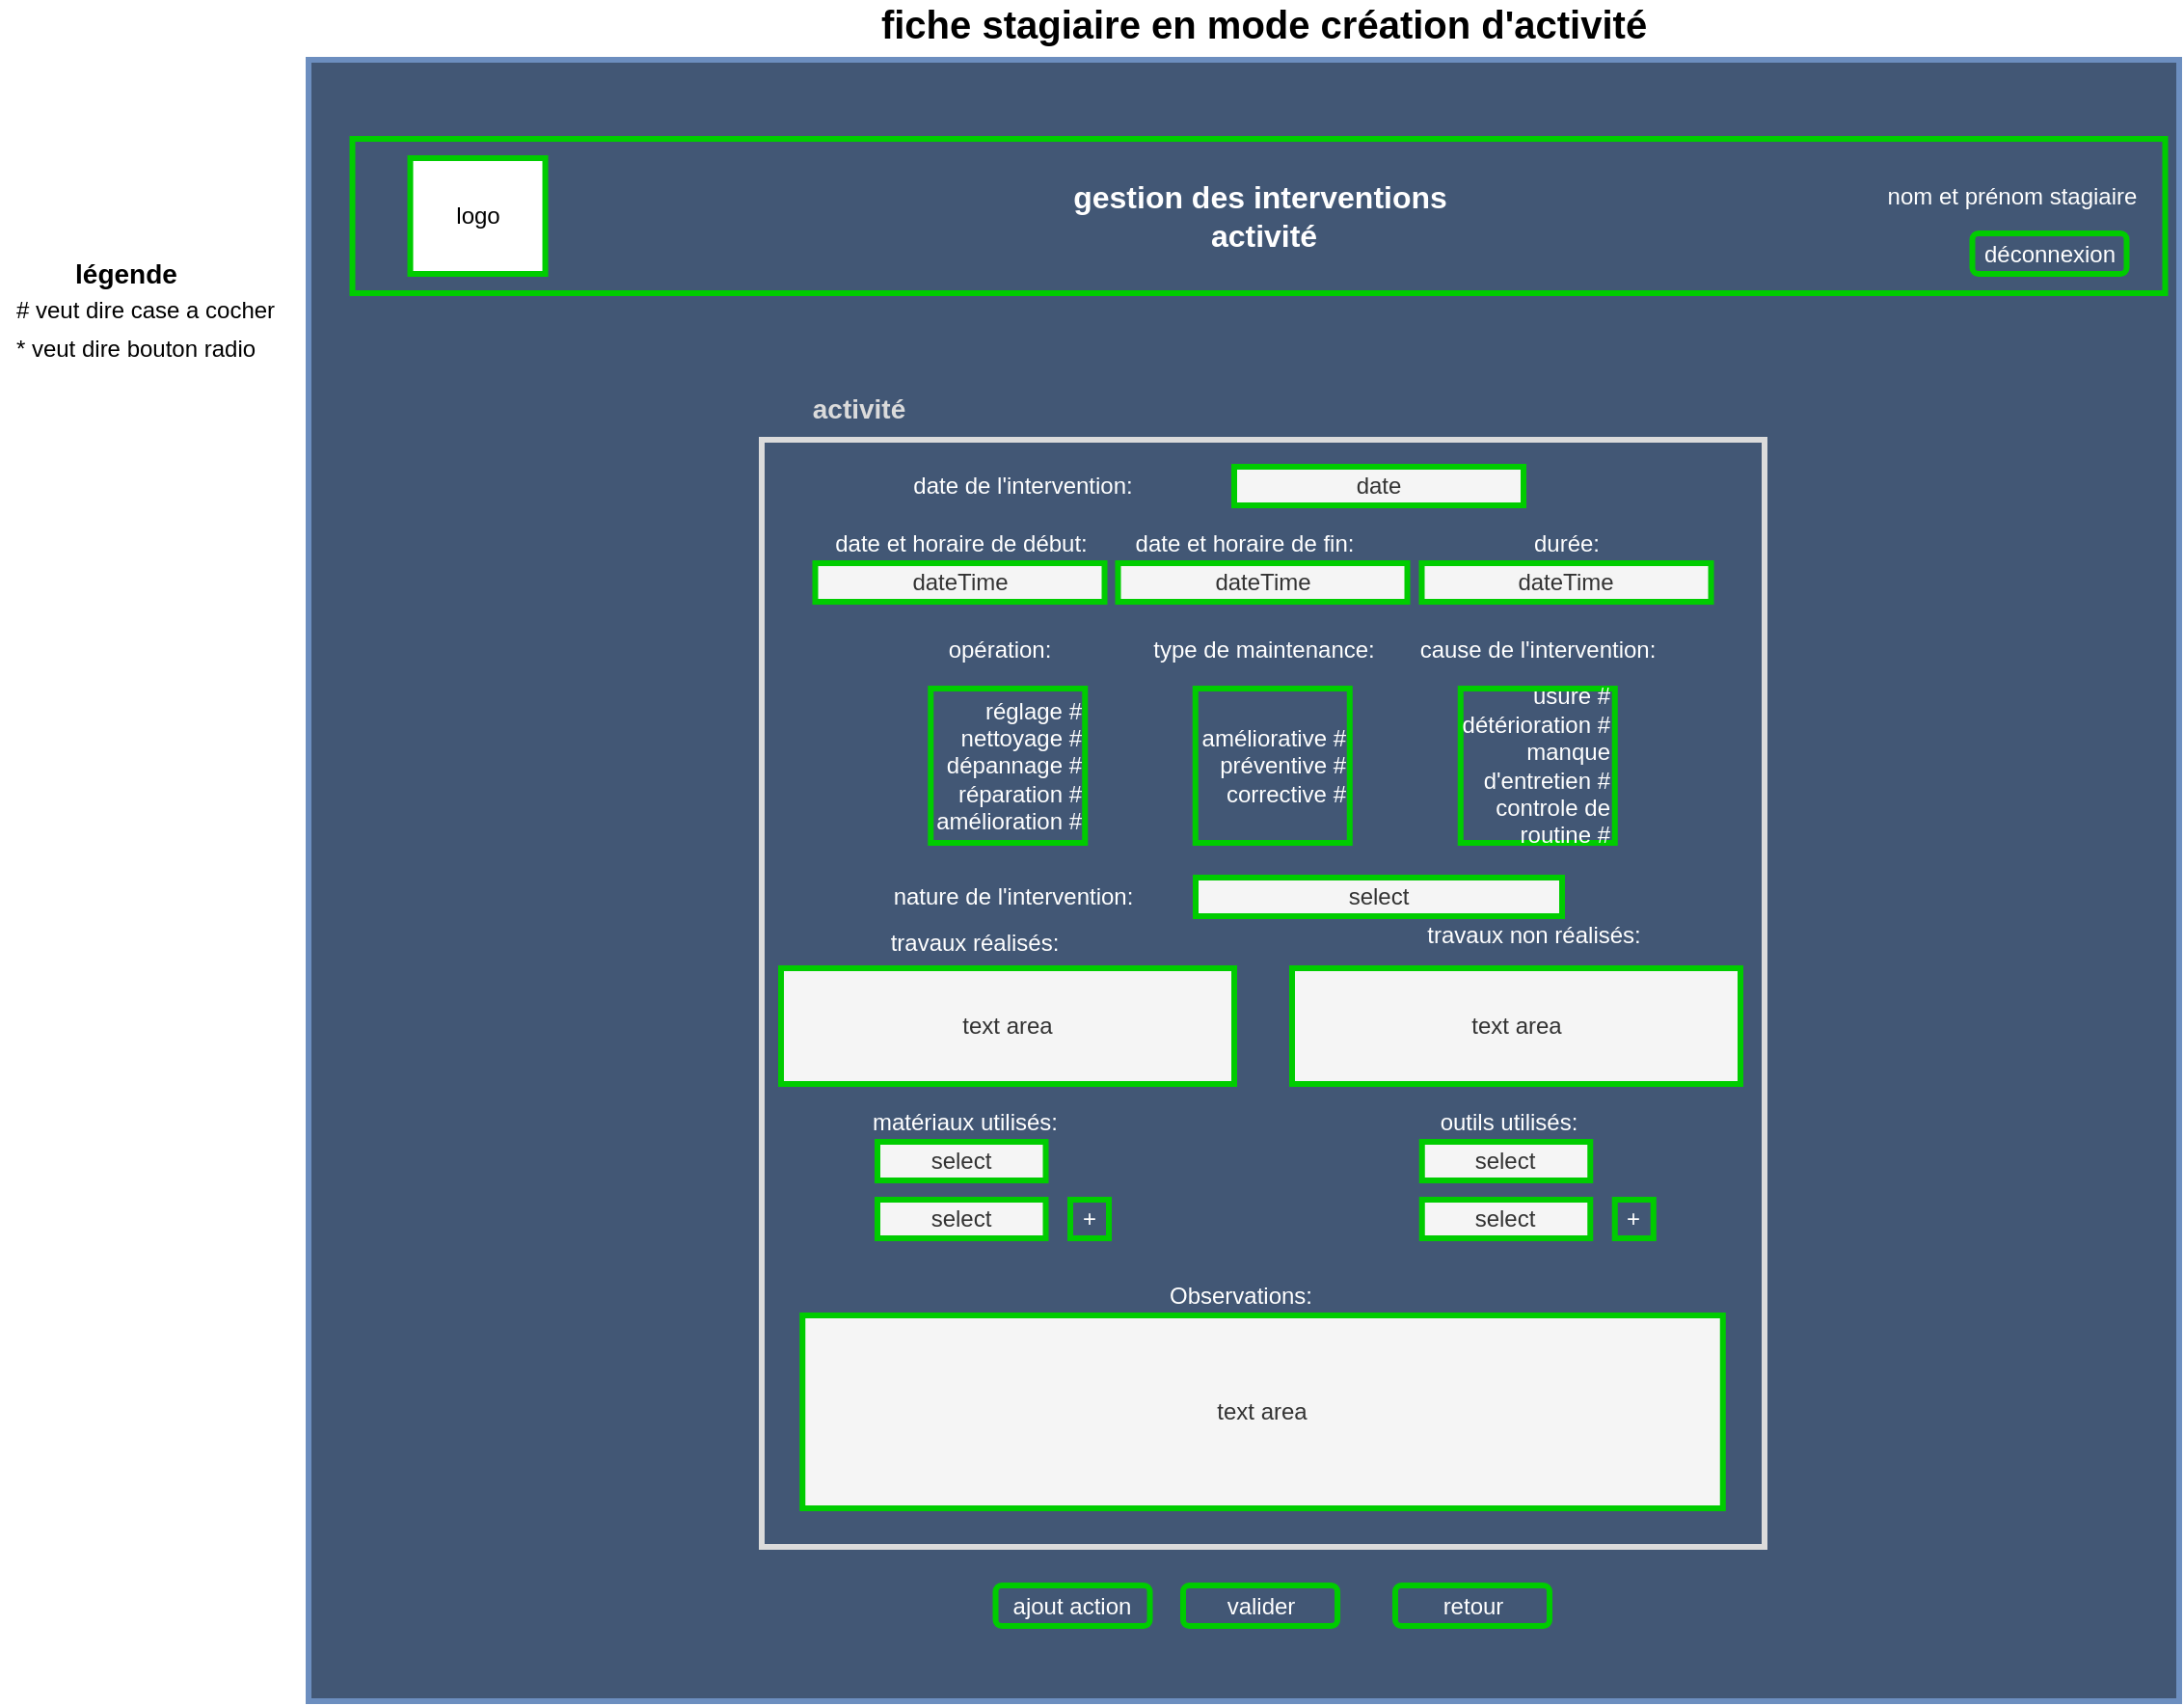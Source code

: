 <mxfile version="14.4.3" type="device"><diagram id="tv3QOq-MICWlFI4omKUR" name="Page-1"><mxGraphModel dx="1422" dy="762" grid="1" gridSize="10" guides="1" tooltips="1" connect="1" arrows="1" fold="1" page="1" pageScale="1" pageWidth="2500" pageHeight="2500" math="0" shadow="0"><root><mxCell id="0"/><mxCell id="1" parent="0"/><mxCell id="bz115-KL983n83hMZGC7-15" value="" style="rounded=0;whiteSpace=wrap;html=1;strokeWidth=3;strokeColor=#6C8EBF;fillColor=#425775;" parent="1" vertex="1"><mxGeometry x="390" y="49" width="970" height="851" as="geometry"/></mxCell><mxCell id="bz115-KL983n83hMZGC7-28" value="valider" style="rounded=1;whiteSpace=wrap;html=1;strokeWidth=3;fillColor=#425775;strokeColor=#00CC00;fontColor=#FFFFFF;" parent="1" vertex="1"><mxGeometry x="843.51" y="840" width="80" height="21" as="geometry"/></mxCell><mxCell id="bz115-KL983n83hMZGC7-29" value="" style="rounded=0;whiteSpace=wrap;html=1;strokeWidth=3;fillColor=#425775;strokeColor=#DBDBDB;" parent="1" vertex="1"><mxGeometry x="625" y="246" width="520" height="574" as="geometry"/></mxCell><mxCell id="bz115-KL983n83hMZGC7-30" value="&lt;font color=&quot;#ffffff&quot;&gt;date de l'intervention:&lt;/font&gt;" style="text;html=1;align=center;verticalAlign=middle;resizable=0;points=[];autosize=1;" parent="1" vertex="1"><mxGeometry x="695" y="260" width="130" height="20" as="geometry"/></mxCell><mxCell id="bz115-KL983n83hMZGC7-34" value="&lt;font color=&quot;#ffffff&quot;&gt;travaux réalisés:&lt;/font&gt;" style="text;html=1;align=center;verticalAlign=middle;resizable=0;points=[];autosize=1;" parent="1" vertex="1"><mxGeometry x="685" y="497" width="100" height="20" as="geometry"/></mxCell><mxCell id="bz115-KL983n83hMZGC7-35" value="date" style="rounded=0;whiteSpace=wrap;html=1;strokeWidth=3;fillColor=#f5f5f5;fontColor=#333333;strokeColor=#00CC00;" parent="1" vertex="1"><mxGeometry x="870" y="260" width="150" height="20" as="geometry"/></mxCell><mxCell id="bz115-KL983n83hMZGC7-38" value="&lt;font color=&quot;#dbdbdb&quot;&gt;&lt;span style=&quot;font-size: 14px&quot;&gt;&lt;b&gt;activité&lt;/b&gt;&lt;/span&gt;&lt;/font&gt;" style="text;html=1;align=center;verticalAlign=middle;resizable=0;points=[];autosize=1;" parent="1" vertex="1"><mxGeometry x="645" y="220" width="60" height="20" as="geometry"/></mxCell><mxCell id="bz115-KL983n83hMZGC7-40" value="select" style="rounded=0;whiteSpace=wrap;html=1;strokeWidth=3;fillColor=#f5f5f5;fontColor=#333333;strokeColor=#00CC00;" parent="1" vertex="1"><mxGeometry x="850" y="473" width="190" height="20" as="geometry"/></mxCell><mxCell id="bz115-KL983n83hMZGC7-43" value="&lt;font color=&quot;#ffffff&quot;&gt;travaux non réalisés:&lt;/font&gt;" style="text;html=1;align=center;verticalAlign=middle;resizable=0;points=[];autosize=1;" parent="1" vertex="1"><mxGeometry x="960" y="493" width="130" height="20" as="geometry"/></mxCell><mxCell id="bz115-KL983n83hMZGC7-45" value="text area" style="rounded=0;whiteSpace=wrap;html=1;strokeWidth=3;fillColor=#f5f5f5;fontColor=#333333;strokeColor=#00CC00;" parent="1" vertex="1"><mxGeometry x="635" y="520" width="235" height="60" as="geometry"/></mxCell><mxCell id="bz115-KL983n83hMZGC7-46" value="text area" style="rounded=0;whiteSpace=wrap;html=1;strokeWidth=3;fillColor=#f5f5f5;fontColor=#333333;strokeColor=#00CC00;" parent="1" vertex="1"><mxGeometry x="900" y="520" width="232.5" height="60" as="geometry"/></mxCell><mxCell id="bz115-KL983n83hMZGC7-47" value="nature de l'intervention:" style="text;html=1;align=center;verticalAlign=middle;resizable=0;points=[];autosize=1;fontColor=#FFFFFF;" parent="1" vertex="1"><mxGeometry x="685" y="473" width="140" height="20" as="geometry"/></mxCell><mxCell id="bz115-KL983n83hMZGC7-48" value="&lt;font color=&quot;#ffffff&quot;&gt;date et horaire de début:&lt;/font&gt;" style="text;html=1;align=center;verticalAlign=middle;resizable=0;points=[];autosize=1;" parent="1" vertex="1"><mxGeometry x="652.75" y="290" width="150" height="20" as="geometry"/></mxCell><mxCell id="bz115-KL983n83hMZGC7-49" value="dateTime" style="rounded=0;whiteSpace=wrap;html=1;strokeWidth=3;fillColor=#f5f5f5;fontColor=#333333;strokeColor=#00CC00;" parent="1" vertex="1"><mxGeometry x="652.75" y="310" width="150" height="20" as="geometry"/></mxCell><mxCell id="bz115-KL983n83hMZGC7-50" value="&lt;font color=&quot;#ffffff&quot;&gt;date et horaire de fin:&lt;/font&gt;" style="text;html=1;align=center;verticalAlign=middle;resizable=0;points=[];autosize=1;" parent="1" vertex="1"><mxGeometry x="809.75" y="290" width="130" height="20" as="geometry"/></mxCell><mxCell id="bz115-KL983n83hMZGC7-51" value="dateTime" style="rounded=0;whiteSpace=wrap;html=1;strokeWidth=3;fillColor=#f5f5f5;fontColor=#333333;strokeColor=#00CC00;" parent="1" vertex="1"><mxGeometry x="809.75" y="310" width="150" height="20" as="geometry"/></mxCell><mxCell id="bz115-KL983n83hMZGC7-53" value="&lt;font color=&quot;#ffffff&quot;&gt;durée:&lt;/font&gt;" style="text;html=1;align=center;verticalAlign=middle;resizable=0;points=[];autosize=1;" parent="1" vertex="1"><mxGeometry x="1017.25" y="290" width="50" height="20" as="geometry"/></mxCell><mxCell id="bz115-KL983n83hMZGC7-54" value="dateTime" style="rounded=0;whiteSpace=wrap;html=1;strokeWidth=3;fillColor=#f5f5f5;fontColor=#333333;strokeColor=#00CC00;" parent="1" vertex="1"><mxGeometry x="967.25" y="310" width="150" height="20" as="geometry"/></mxCell><mxCell id="bz115-KL983n83hMZGC7-55" value="" style="rounded=0;whiteSpace=wrap;html=1;strokeColor=#00CC00;strokeWidth=3;fillColor=#425775;fontColor=#FFFFFF;" parent="1" vertex="1"><mxGeometry x="412.75" y="90" width="940" height="80" as="geometry"/></mxCell><mxCell id="bz115-KL983n83hMZGC7-56" value="&lt;font color=&quot;#000000&quot;&gt;logo&lt;/font&gt;" style="rounded=0;whiteSpace=wrap;html=1;strokeColor=#00CC00;strokeWidth=3;fontColor=#FFFFFF;fillColor=#FFFFFF;" parent="1" vertex="1"><mxGeometry x="442.75" y="100" width="70" height="60" as="geometry"/></mxCell><mxCell id="bz115-KL983n83hMZGC7-57" value="déconnexion" style="rounded=1;whiteSpace=wrap;html=1;strokeWidth=3;fillColor=#425775;strokeColor=#00CC00;fontColor=#FFFFFF;" parent="1" vertex="1"><mxGeometry x="1252.75" y="139" width="80" height="21" as="geometry"/></mxCell><mxCell id="bz115-KL983n83hMZGC7-59" value="nom et prénom stagiaire" style="text;html=1;align=center;verticalAlign=middle;resizable=0;points=[];autosize=1;fontColor=#FFFFFF;" parent="1" vertex="1"><mxGeometry x="1202.75" y="110" width="140" height="20" as="geometry"/></mxCell><mxCell id="bz115-KL983n83hMZGC7-60" value="retour" style="rounded=1;whiteSpace=wrap;html=1;strokeWidth=3;fillColor=#425775;strokeColor=#00CC00;fontColor=#FFFFFF;" parent="1" vertex="1"><mxGeometry x="953.51" y="840" width="80" height="21" as="geometry"/></mxCell><mxCell id="bz115-KL983n83hMZGC7-61" value="&lt;font style=&quot;font-size: 16px&quot;&gt;&lt;b&gt;gestion des interventions&lt;/b&gt;&lt;/font&gt;" style="text;html=1;align=center;verticalAlign=middle;resizable=0;points=[];autosize=1;fontColor=#FFFFFF;" parent="1" vertex="1"><mxGeometry x="777.75" y="110" width="210" height="20" as="geometry"/></mxCell><mxCell id="bz115-KL983n83hMZGC7-62" value="&lt;font style=&quot;font-size: 16px&quot;&gt;&lt;b&gt;activité&lt;/b&gt;&lt;/font&gt;" style="text;html=1;align=center;verticalAlign=middle;resizable=0;points=[];autosize=1;fontColor=#FFFFFF;" parent="1" vertex="1"><mxGeometry x="850" y="130" width="70" height="20" as="geometry"/></mxCell><mxCell id="bz115-KL983n83hMZGC7-66" value="&lt;font color=&quot;#000000&quot; size=&quot;1&quot;&gt;&lt;b style=&quot;font-size: 20px&quot;&gt;fiche stagiaire en mode création d'activité&lt;/b&gt;&lt;/font&gt;" style="text;html=1;align=center;verticalAlign=middle;resizable=0;points=[];autosize=1;fontColor=#FFFFFF;" parent="1" vertex="1"><mxGeometry x="680" y="20" width="410" height="20" as="geometry"/></mxCell><mxCell id="bz115-KL983n83hMZGC7-113" value="réglage #&lt;br&gt;nettoyage #&lt;br&gt;dépannage #&lt;br&gt;réparation #&lt;br&gt;amélioration #" style="whiteSpace=wrap;html=1;aspect=fixed;strokeColor=#00CC00;strokeWidth=3;fontColor=#FFFFFF;fillColor=#425775;align=right;" parent="1" vertex="1"><mxGeometry x="712.63" y="375" width="80" height="80" as="geometry"/></mxCell><mxCell id="bz115-KL983n83hMZGC7-114" value="améliorative #&lt;br&gt;préventive #&lt;br&gt;corrective #" style="whiteSpace=wrap;html=1;aspect=fixed;strokeColor=#00CC00;strokeWidth=3;fontColor=#FFFFFF;fillColor=#425775;align=right;" parent="1" vertex="1"><mxGeometry x="849.88" y="375" width="80" height="80" as="geometry"/></mxCell><mxCell id="bz115-KL983n83hMZGC7-115" value="usure #&lt;br&gt;détérioration #&lt;br&gt;manque d'entretien #&lt;br&gt;controle de routine #" style="whiteSpace=wrap;html=1;aspect=fixed;strokeColor=#00CC00;strokeWidth=3;fontColor=#FFFFFF;fillColor=#425775;align=right;" parent="1" vertex="1"><mxGeometry x="987.38" y="375" width="80" height="80" as="geometry"/></mxCell><mxCell id="bz115-KL983n83hMZGC7-116" value="opération:" style="text;html=1;align=center;verticalAlign=middle;resizable=0;points=[];autosize=1;fontColor=#FFFFFF;" parent="1" vertex="1"><mxGeometry x="712.63" y="345" width="70" height="20" as="geometry"/></mxCell><mxCell id="bz115-KL983n83hMZGC7-117" value="type de maintenance:" style="text;html=1;align=center;verticalAlign=middle;resizable=0;points=[];autosize=1;fontColor=#FFFFFF;" parent="1" vertex="1"><mxGeometry x="820.38" y="345" width="130" height="20" as="geometry"/></mxCell><mxCell id="bz115-KL983n83hMZGC7-118" value="cause de l'intervention:" style="text;html=1;align=center;verticalAlign=middle;resizable=0;points=[];autosize=1;fontColor=#FFFFFF;" parent="1" vertex="1"><mxGeometry x="957.38" y="345" width="140" height="20" as="geometry"/></mxCell><mxCell id="bz115-KL983n83hMZGC7-125" value="matériaux utilisés:" style="text;html=1;align=center;verticalAlign=middle;resizable=0;points=[];autosize=1;fontColor=#FFFFFF;" parent="1" vertex="1"><mxGeometry x="675" y="590" width="110" height="20" as="geometry"/></mxCell><mxCell id="bz115-KL983n83hMZGC7-126" value="select" style="rounded=0;whiteSpace=wrap;html=1;strokeWidth=3;fillColor=#f5f5f5;fontColor=#333333;strokeColor=#00CC00;" parent="1" vertex="1"><mxGeometry x="685" y="610" width="87.25" height="20" as="geometry"/></mxCell><mxCell id="bz115-KL983n83hMZGC7-128" value="select" style="rounded=0;whiteSpace=wrap;html=1;strokeWidth=3;fillColor=#f5f5f5;fontColor=#333333;strokeColor=#00CC00;" parent="1" vertex="1"><mxGeometry x="685" y="640" width="87.25" height="20" as="geometry"/></mxCell><mxCell id="bz115-KL983n83hMZGC7-129" value="+" style="whiteSpace=wrap;html=1;aspect=fixed;strokeColor=#00CC00;strokeWidth=3;fillColor=#425775;fontColor=#FFFFFF;" parent="1" vertex="1"><mxGeometry x="785" y="640" width="20" height="20" as="geometry"/></mxCell><mxCell id="bz115-KL983n83hMZGC7-130" value="outils utilisés:" style="text;html=1;align=center;verticalAlign=middle;resizable=0;points=[];autosize=1;fontColor=#FFFFFF;" parent="1" vertex="1"><mxGeometry x="967.38" y="590" width="90" height="20" as="geometry"/></mxCell><mxCell id="bz115-KL983n83hMZGC7-131" value="select" style="rounded=0;whiteSpace=wrap;html=1;strokeWidth=3;fillColor=#f5f5f5;fontColor=#333333;strokeColor=#00CC00;" parent="1" vertex="1"><mxGeometry x="967.38" y="610" width="87.25" height="20" as="geometry"/></mxCell><mxCell id="bz115-KL983n83hMZGC7-132" value="select" style="rounded=0;whiteSpace=wrap;html=1;strokeWidth=3;fillColor=#f5f5f5;fontColor=#333333;strokeColor=#00CC00;" parent="1" vertex="1"><mxGeometry x="967.38" y="640" width="87.25" height="20" as="geometry"/></mxCell><mxCell id="bz115-KL983n83hMZGC7-133" value="+" style="whiteSpace=wrap;html=1;aspect=fixed;strokeColor=#00CC00;strokeWidth=3;fillColor=#425775;fontColor=#FFFFFF;" parent="1" vertex="1"><mxGeometry x="1067.38" y="640" width="20" height="20" as="geometry"/></mxCell><mxCell id="bz115-KL983n83hMZGC7-142" value="Observations:" style="text;html=1;align=center;verticalAlign=middle;resizable=0;points=[];autosize=1;fontColor=#FFFFFF;" parent="1" vertex="1"><mxGeometry x="828.38" y="680" width="90" height="20" as="geometry"/></mxCell><mxCell id="bz115-KL983n83hMZGC7-143" value="text area" style="rounded=0;whiteSpace=wrap;html=1;strokeWidth=3;fillColor=#f5f5f5;fontColor=#333333;strokeColor=#00CC00;" parent="1" vertex="1"><mxGeometry x="646.13" y="700" width="477.25" height="100" as="geometry"/></mxCell><mxCell id="bz115-KL983n83hMZGC7-144" value="&lt;font color=&quot;#000000&quot;&gt;# veut dire case a cocher&lt;/font&gt;" style="text;html=1;align=center;verticalAlign=middle;resizable=0;points=[];autosize=1;fontColor=#FFFFFF;" parent="1" vertex="1"><mxGeometry x="230" y="169" width="150" height="20" as="geometry"/></mxCell><mxCell id="bz115-KL983n83hMZGC7-145" value="&lt;font color=&quot;#000000&quot; size=&quot;1&quot;&gt;&lt;b style=&quot;font-size: 14px&quot;&gt;légende&lt;/b&gt;&lt;/font&gt;" style="text;html=1;align=center;verticalAlign=middle;resizable=0;points=[];autosize=1;fontColor=#FFFFFF;" parent="1" vertex="1"><mxGeometry x="260" y="150" width="70" height="20" as="geometry"/></mxCell><mxCell id="bz115-KL983n83hMZGC7-153" value="&lt;font color=&quot;#000000&quot;&gt;* veut dire bouton radio&lt;/font&gt;" style="text;html=1;align=center;verticalAlign=middle;resizable=0;points=[];autosize=1;fontColor=#FFFFFF;" parent="1" vertex="1"><mxGeometry x="230" y="189" width="140" height="20" as="geometry"/></mxCell><mxCell id="bz115-KL983n83hMZGC7-155" value="ajout action" style="rounded=1;whiteSpace=wrap;html=1;strokeWidth=3;fillColor=#425775;strokeColor=#00CC00;fontColor=#FFFFFF;" parent="1" vertex="1"><mxGeometry x="746.26" y="840" width="80" height="21" as="geometry"/></mxCell></root></mxGraphModel></diagram></mxfile>